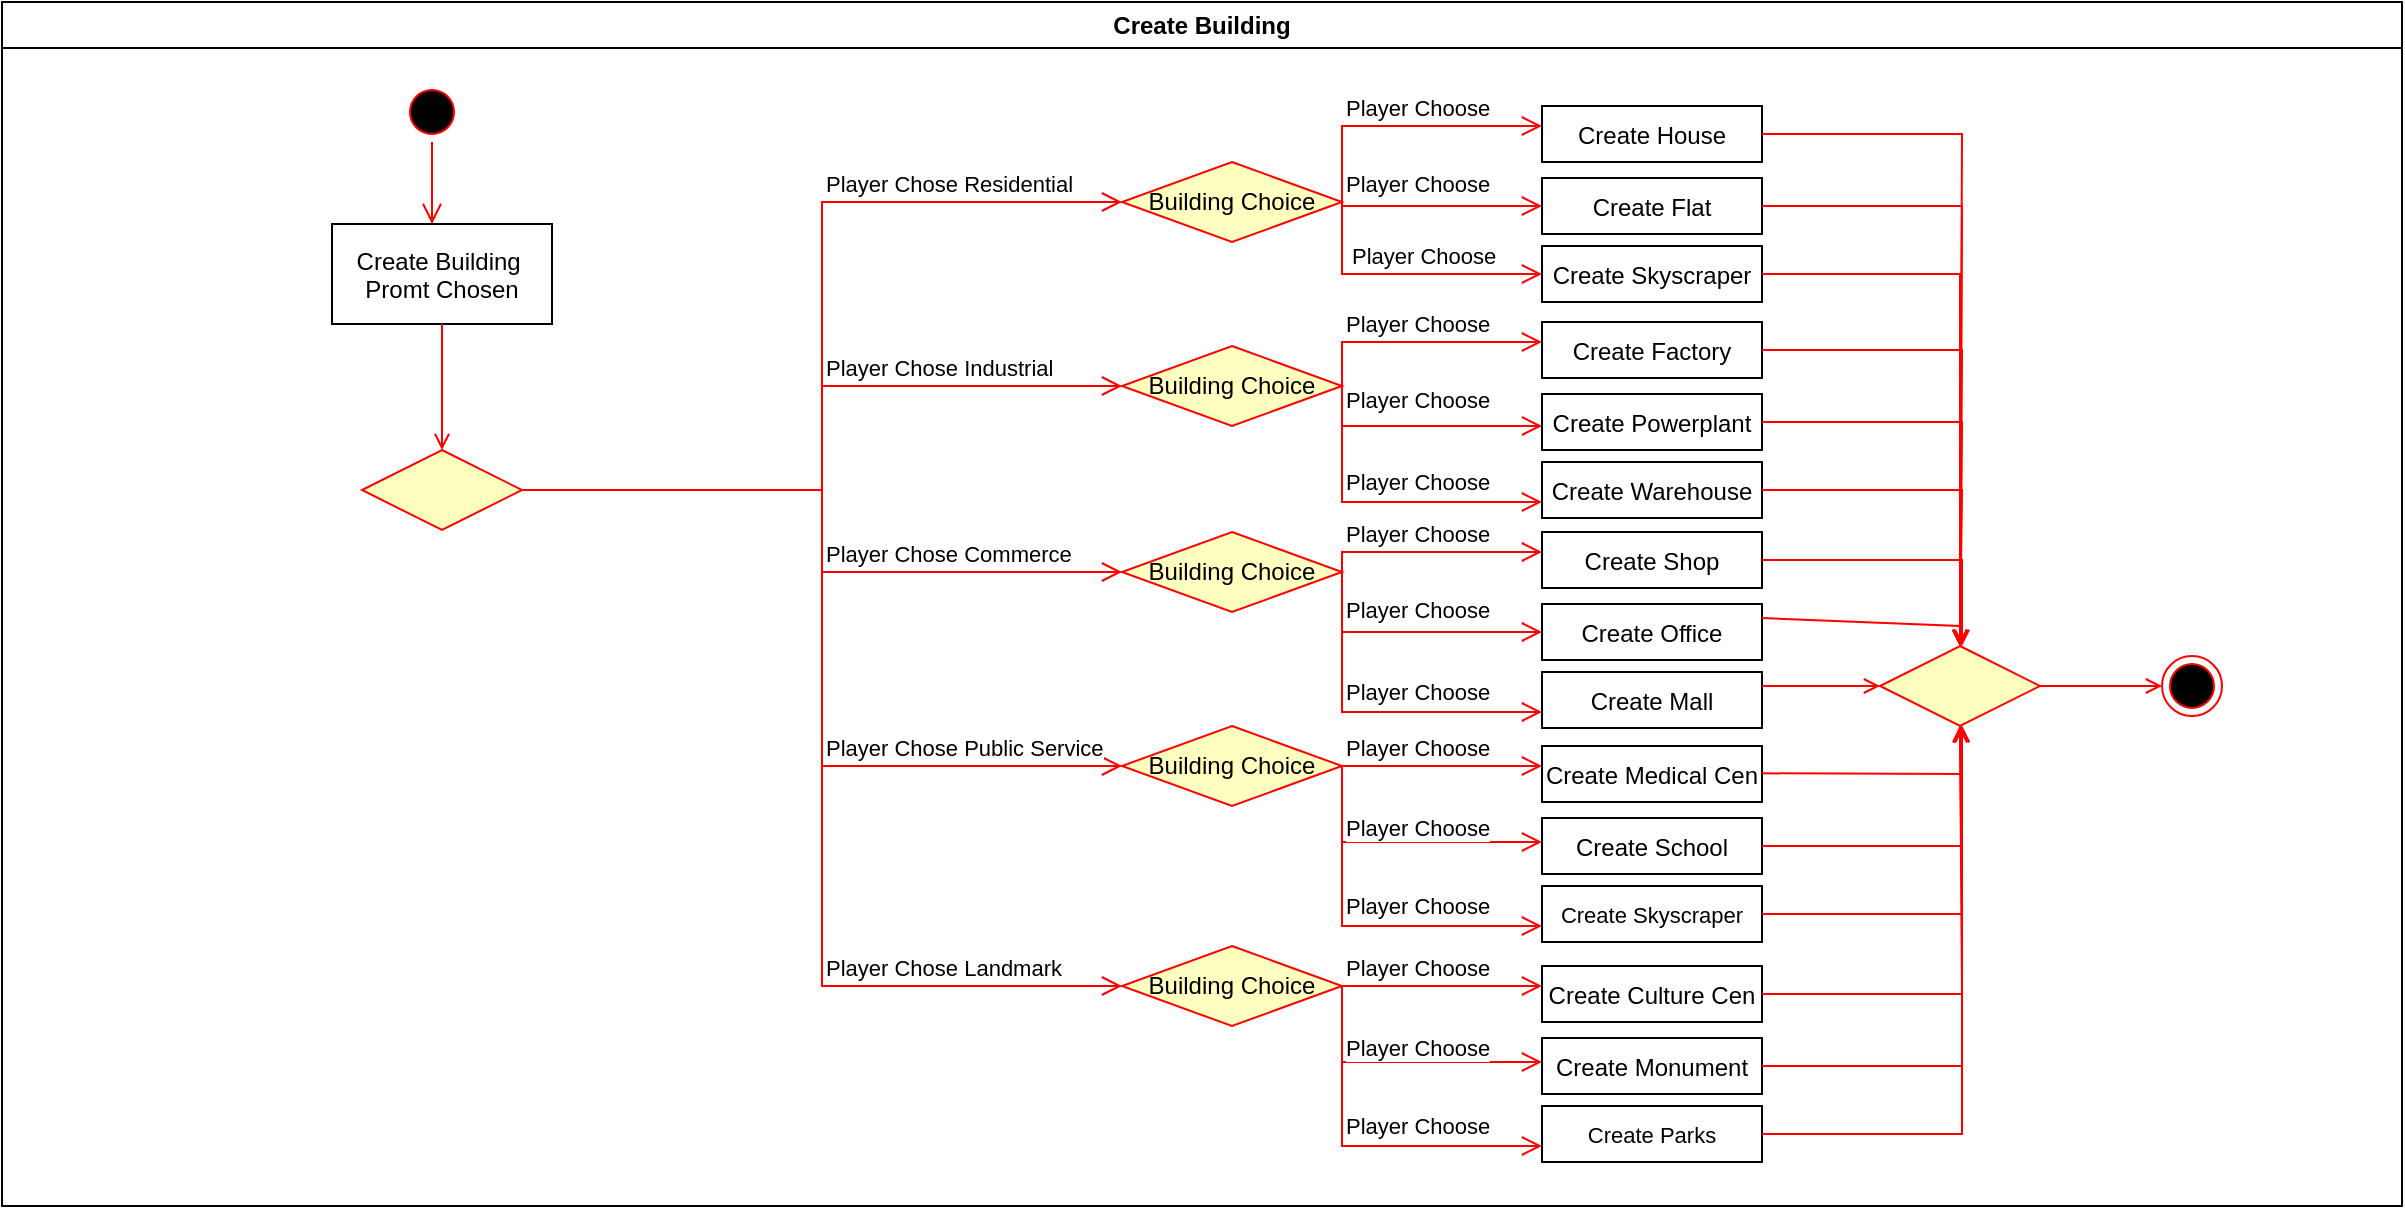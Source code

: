 <mxfile version="24.7.17">
  <diagram name="Page-1" id="e7e014a7-5840-1c2e-5031-d8a46d1fe8dd">
    <mxGraphModel dx="1032" dy="565" grid="1" gridSize="10" guides="1" tooltips="1" connect="1" arrows="1" fold="1" page="1" pageScale="1" pageWidth="1169" pageHeight="826" background="none" math="0" shadow="0">
      <root>
        <mxCell id="0" />
        <mxCell id="1" parent="0" />
        <mxCell id="2" value="Create Building" style="swimlane;whiteSpace=wrap;startSize=23;" parent="1" vertex="1">
          <mxGeometry x="150" y="128" width="1200" height="602" as="geometry" />
        </mxCell>
        <mxCell id="5" value="" style="ellipse;shape=startState;fillColor=#000000;strokeColor=#ff0000;" parent="2" vertex="1">
          <mxGeometry x="200" y="40" width="30" height="30" as="geometry" />
        </mxCell>
        <mxCell id="6" value="" style="edgeStyle=elbowEdgeStyle;elbow=horizontal;verticalAlign=bottom;endArrow=open;endSize=8;strokeColor=#FF0000;endFill=1;rounded=0" parent="2" source="5" target="7" edge="1">
          <mxGeometry x="100" y="40" as="geometry">
            <mxPoint x="115" y="110" as="targetPoint" />
          </mxGeometry>
        </mxCell>
        <mxCell id="7" value="Create Building &#xa;Promt Chosen" style="" parent="2" vertex="1">
          <mxGeometry x="165" y="111" width="110" height="50" as="geometry" />
        </mxCell>
        <mxCell id="9" value="" style="endArrow=open;strokeColor=#FF0000;endFill=1;rounded=0;entryX=0.5;entryY=0;entryDx=0;entryDy=0;" parent="2" source="7" target="dpdqgHvW-5lDKjuWNhoI-41" edge="1">
          <mxGeometry relative="1" as="geometry">
            <mxPoint x="115" y="220" as="targetPoint" />
            <Array as="points" />
          </mxGeometry>
        </mxCell>
        <mxCell id="dpdqgHvW-5lDKjuWNhoI-41" value="" style="rhombus;whiteSpace=wrap;html=1;fontColor=#000000;fillColor=#ffffc0;strokeColor=#ff0000;" parent="2" vertex="1">
          <mxGeometry x="180" y="224" width="80" height="40" as="geometry" />
        </mxCell>
        <mxCell id="dpdqgHvW-5lDKjuWNhoI-42" value="Player Chose Public Service" style="edgeStyle=orthogonalEdgeStyle;html=1;align=left;verticalAlign=bottom;endArrow=open;endSize=8;strokeColor=#ff0000;rounded=0;entryX=0;entryY=0.5;entryDx=0;entryDy=0;exitX=1;exitY=0.5;exitDx=0;exitDy=0;" parent="2" source="dpdqgHvW-5lDKjuWNhoI-41" target="dpdqgHvW-5lDKjuWNhoI-51" edge="1">
          <mxGeometry x="0.315" relative="1" as="geometry">
            <mxPoint x="405.62" y="222" as="targetPoint" />
            <mxPoint x="275.502" y="222.059" as="sourcePoint" />
            <mxPoint as="offset" />
          </mxGeometry>
        </mxCell>
        <mxCell id="dpdqgHvW-5lDKjuWNhoI-44" value="Player Chose Commerce" style="edgeStyle=orthogonalEdgeStyle;html=1;align=left;verticalAlign=bottom;endArrow=open;endSize=8;strokeColor=#ff0000;rounded=0;exitX=1;exitY=0.5;exitDx=0;exitDy=0;entryX=0;entryY=0.5;entryDx=0;entryDy=0;" parent="2" source="dpdqgHvW-5lDKjuWNhoI-41" target="dpdqgHvW-5lDKjuWNhoI-50" edge="1">
          <mxGeometry x="0.12" relative="1" as="geometry">
            <mxPoint x="405.62" y="112" as="targetPoint" />
            <mxPoint x="275.62" y="222" as="sourcePoint" />
            <mxPoint as="offset" />
          </mxGeometry>
        </mxCell>
        <mxCell id="dpdqgHvW-5lDKjuWNhoI-46" value="Player Chose Industrial" style="edgeStyle=orthogonalEdgeStyle;html=1;align=left;verticalAlign=bottom;endArrow=open;endSize=8;strokeColor=#ff0000;rounded=0;exitX=1;exitY=0.5;exitDx=0;exitDy=0;entryX=0;entryY=0.5;entryDx=0;entryDy=0;" parent="2" source="dpdqgHvW-5lDKjuWNhoI-41" target="dpdqgHvW-5lDKjuWNhoI-49" edge="1">
          <mxGeometry x="0.148" relative="1" as="geometry">
            <mxPoint x="405.62" y="134.58" as="targetPoint" />
            <mxPoint x="275.62" y="222" as="sourcePoint" />
            <mxPoint as="offset" />
          </mxGeometry>
        </mxCell>
        <mxCell id="dpdqgHvW-5lDKjuWNhoI-47" value="Player Chose Residential" style="edgeStyle=orthogonalEdgeStyle;html=1;align=left;verticalAlign=bottom;endArrow=open;endSize=8;strokeColor=#ff0000;rounded=0;exitX=1;exitY=0.5;exitDx=0;exitDy=0;entryX=0;entryY=0.5;entryDx=0;entryDy=0;" parent="2" source="dpdqgHvW-5lDKjuWNhoI-41" target="dpdqgHvW-5lDKjuWNhoI-48" edge="1">
          <mxGeometry x="0.324" relative="1" as="geometry">
            <mxPoint x="405.62" y="160" as="targetPoint" />
            <mxPoint x="275.62" y="222" as="sourcePoint" />
            <mxPoint as="offset" />
          </mxGeometry>
        </mxCell>
        <mxCell id="dpdqgHvW-5lDKjuWNhoI-48" value="Building Choice" style="rhombus;whiteSpace=wrap;html=1;fontColor=#000000;fillColor=#ffffc0;strokeColor=#ff0000;" parent="2" vertex="1">
          <mxGeometry x="560" y="80" width="110" height="40" as="geometry" />
        </mxCell>
        <mxCell id="dpdqgHvW-5lDKjuWNhoI-49" value="Building Choice" style="rhombus;whiteSpace=wrap;html=1;fontColor=#000000;fillColor=#ffffc0;strokeColor=#ff0000;" parent="2" vertex="1">
          <mxGeometry x="560" y="172" width="110" height="40" as="geometry" />
        </mxCell>
        <mxCell id="dpdqgHvW-5lDKjuWNhoI-50" value="Building Choice" style="rhombus;whiteSpace=wrap;html=1;fontColor=#000000;fillColor=#ffffc0;strokeColor=#ff0000;" parent="2" vertex="1">
          <mxGeometry x="560" y="265" width="110" height="40" as="geometry" />
        </mxCell>
        <mxCell id="dpdqgHvW-5lDKjuWNhoI-51" value="Building Choice" style="rhombus;whiteSpace=wrap;html=1;fontColor=#000000;fillColor=#ffffc0;strokeColor=#ff0000;" parent="2" vertex="1">
          <mxGeometry x="560" y="362" width="110" height="40" as="geometry" />
        </mxCell>
        <mxCell id="dpdqgHvW-5lDKjuWNhoI-54" value="Player Choose" style="edgeStyle=orthogonalEdgeStyle;html=1;align=left;verticalAlign=bottom;endArrow=open;endSize=8;strokeColor=#ff0000;rounded=0;" parent="2" edge="1">
          <mxGeometry x="-0.428" relative="1" as="geometry">
            <mxPoint x="770" y="62" as="targetPoint" />
            <mxPoint x="670" y="102" as="sourcePoint" />
            <mxPoint as="offset" />
            <Array as="points">
              <mxPoint x="670" y="62" />
            </Array>
          </mxGeometry>
        </mxCell>
        <mxCell id="dpdqgHvW-5lDKjuWNhoI-57" value="Create House" style="" parent="2" vertex="1">
          <mxGeometry x="770" y="52" width="110" height="28" as="geometry" />
        </mxCell>
        <mxCell id="dpdqgHvW-5lDKjuWNhoI-62" value="Create Flat" style="" parent="2" vertex="1">
          <mxGeometry x="770" y="88" width="110" height="28" as="geometry" />
        </mxCell>
        <mxCell id="dpdqgHvW-5lDKjuWNhoI-61" value="Create Skyscraper" style="" parent="2" vertex="1">
          <mxGeometry x="770" y="122" width="110" height="28" as="geometry" />
        </mxCell>
        <mxCell id="dpdqgHvW-5lDKjuWNhoI-69" value="Player Choose" style="edgeStyle=orthogonalEdgeStyle;html=1;align=left;verticalAlign=bottom;endArrow=open;endSize=8;strokeColor=#ff0000;rounded=0;" parent="2" edge="1">
          <mxGeometry x="-0.428" relative="1" as="geometry">
            <mxPoint x="770" y="170" as="targetPoint" />
            <mxPoint x="670" y="210" as="sourcePoint" />
            <mxPoint as="offset" />
            <Array as="points">
              <mxPoint x="670" y="170" />
            </Array>
          </mxGeometry>
        </mxCell>
        <mxCell id="dpdqgHvW-5lDKjuWNhoI-73" value="Player Choose" style="edgeStyle=orthogonalEdgeStyle;html=1;align=left;verticalAlign=bottom;endArrow=open;endSize=8;strokeColor=#ff0000;rounded=0;exitX=1;exitY=0.5;exitDx=0;exitDy=0;entryX=0.001;entryY=0.599;entryDx=0;entryDy=0;entryPerimeter=0;" parent="2" target="dpdqgHvW-5lDKjuWNhoI-88" edge="1">
          <mxGeometry x="-1" relative="1" as="geometry">
            <mxPoint x="770" y="210" as="targetPoint" />
            <mxPoint x="670" y="208" as="sourcePoint" />
            <mxPoint as="offset" />
            <Array as="points">
              <mxPoint x="670" y="212" />
              <mxPoint x="770" y="212" />
            </Array>
          </mxGeometry>
        </mxCell>
        <mxCell id="dpdqgHvW-5lDKjuWNhoI-74" value="Player Choose" style="edgeStyle=orthogonalEdgeStyle;html=1;align=left;verticalAlign=bottom;endArrow=open;endSize=8;strokeColor=#ff0000;rounded=0;exitX=1;exitY=0.5;exitDx=0;exitDy=0;" parent="2" edge="1">
          <mxGeometry x="-0.428" relative="1" as="geometry">
            <mxPoint x="770" y="250" as="targetPoint" />
            <mxPoint x="670" y="208" as="sourcePoint" />
            <mxPoint as="offset" />
            <Array as="points">
              <mxPoint x="670" y="250" />
              <mxPoint x="770" y="250" />
            </Array>
          </mxGeometry>
        </mxCell>
        <mxCell id="dpdqgHvW-5lDKjuWNhoI-75" value="Player Choose" style="edgeStyle=orthogonalEdgeStyle;html=1;align=left;verticalAlign=bottom;endArrow=open;endSize=8;strokeColor=#ff0000;rounded=0;" parent="2" edge="1">
          <mxGeometry x="-0.428" relative="1" as="geometry">
            <mxPoint x="770" y="275" as="targetPoint" />
            <mxPoint x="670" y="315" as="sourcePoint" />
            <mxPoint as="offset" />
            <Array as="points">
              <mxPoint x="670" y="275" />
            </Array>
          </mxGeometry>
        </mxCell>
        <mxCell id="dpdqgHvW-5lDKjuWNhoI-79" value="Player Choose" style="edgeStyle=orthogonalEdgeStyle;html=1;align=left;verticalAlign=bottom;endArrow=open;endSize=8;strokeColor=#ff0000;rounded=0;exitX=1;exitY=0.5;exitDx=0;exitDy=0;" parent="2" edge="1">
          <mxGeometry x="-1" relative="1" as="geometry">
            <mxPoint x="770" y="315" as="targetPoint" />
            <mxPoint x="670" y="313" as="sourcePoint" />
            <mxPoint as="offset" />
            <Array as="points">
              <mxPoint x="670" y="315" />
            </Array>
          </mxGeometry>
        </mxCell>
        <mxCell id="dpdqgHvW-5lDKjuWNhoI-80" value="Player Choose" style="edgeStyle=orthogonalEdgeStyle;html=1;align=left;verticalAlign=bottom;endArrow=open;endSize=8;strokeColor=#ff0000;rounded=0;exitX=1;exitY=0.5;exitDx=0;exitDy=0;" parent="2" edge="1">
          <mxGeometry x="-0.428" relative="1" as="geometry">
            <mxPoint x="770" y="355" as="targetPoint" />
            <mxPoint x="670" y="313" as="sourcePoint" />
            <mxPoint as="offset" />
            <Array as="points">
              <mxPoint x="670" y="355" />
              <mxPoint x="770" y="355" />
            </Array>
          </mxGeometry>
        </mxCell>
        <mxCell id="dpdqgHvW-5lDKjuWNhoI-81" value="Player Choose" style="edgeStyle=orthogonalEdgeStyle;html=1;align=left;verticalAlign=bottom;endArrow=open;endSize=8;strokeColor=#ff0000;rounded=0;" parent="2" edge="1">
          <mxGeometry x="-0.428" relative="1" as="geometry">
            <mxPoint x="770" y="382" as="targetPoint" />
            <mxPoint x="670" y="422" as="sourcePoint" />
            <mxPoint as="offset" />
            <Array as="points">
              <mxPoint x="670" y="382" />
            </Array>
          </mxGeometry>
        </mxCell>
        <mxCell id="dpdqgHvW-5lDKjuWNhoI-85" value="Player Choose" style="edgeStyle=orthogonalEdgeStyle;html=1;align=left;verticalAlign=bottom;endArrow=open;endSize=8;strokeColor=#ff0000;rounded=0;exitX=1;exitY=0.5;exitDx=0;exitDy=0;" parent="2" edge="1">
          <mxGeometry x="-1" y="-2" relative="1" as="geometry">
            <mxPoint x="770" y="420" as="targetPoint" />
            <mxPoint x="670" y="420" as="sourcePoint" />
            <mxPoint as="offset" />
            <Array as="points">
              <mxPoint x="720" y="420" />
              <mxPoint x="720" y="420" />
            </Array>
          </mxGeometry>
        </mxCell>
        <mxCell id="dpdqgHvW-5lDKjuWNhoI-86" value="Player Choose" style="edgeStyle=orthogonalEdgeStyle;html=1;align=left;verticalAlign=bottom;endArrow=open;endSize=8;strokeColor=#ff0000;rounded=0;exitX=1;exitY=0.5;exitDx=0;exitDy=0;" parent="2" edge="1">
          <mxGeometry x="-0.428" relative="1" as="geometry">
            <mxPoint x="770" y="462" as="targetPoint" />
            <mxPoint x="670" y="420" as="sourcePoint" />
            <mxPoint as="offset" />
            <Array as="points">
              <mxPoint x="670" y="462" />
              <mxPoint x="770" y="462" />
            </Array>
          </mxGeometry>
        </mxCell>
        <mxCell id="dpdqgHvW-5lDKjuWNhoI-87" value="Create Factory" style="" parent="2" vertex="1">
          <mxGeometry x="770" y="160" width="110" height="28" as="geometry" />
        </mxCell>
        <mxCell id="dpdqgHvW-5lDKjuWNhoI-88" value="Create Powerplant" style="" parent="2" vertex="1">
          <mxGeometry x="770" y="196" width="110" height="28" as="geometry" />
        </mxCell>
        <mxCell id="dpdqgHvW-5lDKjuWNhoI-89" value="Create Warehouse" style="" parent="2" vertex="1">
          <mxGeometry x="770" y="230" width="110" height="28" as="geometry" />
        </mxCell>
        <mxCell id="dpdqgHvW-5lDKjuWNhoI-90" value="Create Shop" style="" parent="2" vertex="1">
          <mxGeometry x="770" y="265" width="110" height="28" as="geometry" />
        </mxCell>
        <mxCell id="dpdqgHvW-5lDKjuWNhoI-91" value="Create Office" style="" parent="2" vertex="1">
          <mxGeometry x="770" y="301" width="110" height="28" as="geometry" />
        </mxCell>
        <mxCell id="dpdqgHvW-5lDKjuWNhoI-92" value="Create Mall" style="" parent="2" vertex="1">
          <mxGeometry x="770" y="335" width="110" height="28" as="geometry" />
        </mxCell>
        <mxCell id="dpdqgHvW-5lDKjuWNhoI-93" value="Create Medical Cen" style="" parent="2" vertex="1">
          <mxGeometry x="770" y="372" width="110" height="28" as="geometry" />
        </mxCell>
        <mxCell id="dpdqgHvW-5lDKjuWNhoI-94" value="Create School" style="" parent="2" vertex="1">
          <mxGeometry x="770" y="408" width="110" height="28" as="geometry" />
        </mxCell>
        <mxCell id="dpdqgHvW-5lDKjuWNhoI-95" value="Create Skyscraper" style="fontSize=11;" parent="2" vertex="1">
          <mxGeometry x="770" y="442" width="110" height="28" as="geometry" />
        </mxCell>
        <mxCell id="dpdqgHvW-5lDKjuWNhoI-97" value="Building Choice" style="rhombus;whiteSpace=wrap;html=1;fontColor=#000000;fillColor=#ffffc0;strokeColor=#ff0000;" parent="2" vertex="1">
          <mxGeometry x="560" y="472" width="110" height="40" as="geometry" />
        </mxCell>
        <mxCell id="dpdqgHvW-5lDKjuWNhoI-98" value="Player Choose" style="edgeStyle=orthogonalEdgeStyle;html=1;align=left;verticalAlign=bottom;endArrow=open;endSize=8;strokeColor=#ff0000;rounded=0;" parent="2" edge="1">
          <mxGeometry x="-0.428" relative="1" as="geometry">
            <mxPoint x="770" y="492" as="targetPoint" />
            <mxPoint x="670" y="532" as="sourcePoint" />
            <mxPoint as="offset" />
            <Array as="points">
              <mxPoint x="670" y="492" />
            </Array>
          </mxGeometry>
        </mxCell>
        <mxCell id="dpdqgHvW-5lDKjuWNhoI-99" value="Player Choose" style="edgeStyle=orthogonalEdgeStyle;html=1;align=left;verticalAlign=bottom;endArrow=open;endSize=8;strokeColor=#ff0000;rounded=0;exitX=1;exitY=0.5;exitDx=0;exitDy=0;" parent="2" edge="1">
          <mxGeometry x="-1" y="-2" relative="1" as="geometry">
            <mxPoint x="770" y="530" as="targetPoint" />
            <mxPoint x="670" y="530" as="sourcePoint" />
            <mxPoint as="offset" />
            <Array as="points">
              <mxPoint x="720" y="530" />
              <mxPoint x="720" y="530" />
            </Array>
          </mxGeometry>
        </mxCell>
        <mxCell id="dpdqgHvW-5lDKjuWNhoI-100" value="Player Choose" style="edgeStyle=orthogonalEdgeStyle;html=1;align=left;verticalAlign=bottom;endArrow=open;endSize=8;strokeColor=#ff0000;rounded=0;exitX=1;exitY=0.5;exitDx=0;exitDy=0;" parent="2" edge="1">
          <mxGeometry x="-0.428" relative="1" as="geometry">
            <mxPoint x="770" y="572" as="targetPoint" />
            <mxPoint x="670" y="530" as="sourcePoint" />
            <mxPoint as="offset" />
            <Array as="points">
              <mxPoint x="670" y="572" />
              <mxPoint x="770" y="572" />
            </Array>
          </mxGeometry>
        </mxCell>
        <mxCell id="dpdqgHvW-5lDKjuWNhoI-101" value="Create Culture Cen" style="" parent="2" vertex="1">
          <mxGeometry x="770" y="482" width="110" height="28" as="geometry" />
        </mxCell>
        <mxCell id="dpdqgHvW-5lDKjuWNhoI-102" value="Create Monument" style="" parent="2" vertex="1">
          <mxGeometry x="770" y="518" width="110" height="28" as="geometry" />
        </mxCell>
        <mxCell id="dpdqgHvW-5lDKjuWNhoI-103" value="Create Parks" style="fontSize=11;" parent="2" vertex="1">
          <mxGeometry x="770" y="552" width="110" height="28" as="geometry" />
        </mxCell>
        <mxCell id="dpdqgHvW-5lDKjuWNhoI-104" value="Player Chose Landmark" style="edgeStyle=orthogonalEdgeStyle;html=1;align=left;verticalAlign=bottom;endArrow=open;endSize=8;strokeColor=#ff0000;rounded=0;exitX=1;exitY=0.5;exitDx=0;exitDy=0;entryX=0;entryY=0.5;entryDx=0;entryDy=0;" parent="2" source="dpdqgHvW-5lDKjuWNhoI-41" target="dpdqgHvW-5lDKjuWNhoI-97" edge="1">
          <mxGeometry x="0.453" relative="1" as="geometry">
            <mxPoint x="474.38" y="512" as="targetPoint" />
            <mxPoint x="190" y="449" as="sourcePoint" />
            <mxPoint as="offset" />
          </mxGeometry>
        </mxCell>
        <mxCell id="dpdqgHvW-5lDKjuWNhoI-106" value="" style="rhombus;whiteSpace=wrap;html=1;fontColor=#000000;fillColor=#ffffc0;strokeColor=#ff0000;" parent="2" vertex="1">
          <mxGeometry x="939" y="322" width="80" height="40" as="geometry" />
        </mxCell>
        <mxCell id="dpdqgHvW-5lDKjuWNhoI-107" value="" style="ellipse;html=1;shape=endState;fillColor=#000000;strokeColor=#ff0000;" parent="2" vertex="1">
          <mxGeometry x="1080" y="327" width="30" height="30" as="geometry" />
        </mxCell>
        <mxCell id="dpdqgHvW-5lDKjuWNhoI-108" value="" style="endArrow=open;strokeColor=#FF0000;endFill=1;rounded=0;entryX=0;entryY=0.5;entryDx=0;entryDy=0;exitX=1;exitY=0.5;exitDx=0;exitDy=0;" parent="2" source="dpdqgHvW-5lDKjuWNhoI-106" target="dpdqgHvW-5lDKjuWNhoI-107" edge="1">
          <mxGeometry relative="1" as="geometry">
            <mxPoint x="975" y="202" as="sourcePoint" />
            <mxPoint x="920" y="265" as="targetPoint" />
            <Array as="points" />
          </mxGeometry>
        </mxCell>
        <mxCell id="dpdqgHvW-5lDKjuWNhoI-109" value="" style="endArrow=open;strokeColor=#FF0000;endFill=1;rounded=0;entryX=0.5;entryY=0;entryDx=0;entryDy=0;exitX=1;exitY=0.5;exitDx=0;exitDy=0;" parent="2" source="dpdqgHvW-5lDKjuWNhoI-57" target="dpdqgHvW-5lDKjuWNhoI-106" edge="1">
          <mxGeometry relative="1" as="geometry">
            <mxPoint x="960" y="143" as="sourcePoint" />
            <mxPoint x="959.5" y="205.5" as="targetPoint" />
            <Array as="points">
              <mxPoint x="980" y="66" />
            </Array>
          </mxGeometry>
        </mxCell>
        <mxCell id="dpdqgHvW-5lDKjuWNhoI-111" value="" style="endArrow=open;strokeColor=#FF0000;endFill=1;rounded=0;exitX=1;exitY=0.5;exitDx=0;exitDy=0;" parent="2" source="dpdqgHvW-5lDKjuWNhoI-61" edge="1">
          <mxGeometry relative="1" as="geometry">
            <mxPoint x="880" y="144" as="sourcePoint" />
            <mxPoint x="979" y="322" as="targetPoint" />
            <Array as="points">
              <mxPoint x="979" y="136" />
            </Array>
          </mxGeometry>
        </mxCell>
        <mxCell id="dpdqgHvW-5lDKjuWNhoI-110" value="" style="endArrow=open;strokeColor=#FF0000;endFill=1;rounded=0;entryX=0.5;entryY=0;entryDx=0;entryDy=0;exitX=1;exitY=0.5;exitDx=0;exitDy=0;" parent="2" source="dpdqgHvW-5lDKjuWNhoI-62" target="dpdqgHvW-5lDKjuWNhoI-106" edge="1">
          <mxGeometry relative="1" as="geometry">
            <mxPoint x="890" y="76" as="sourcePoint" />
            <mxPoint x="989" y="332" as="targetPoint" />
            <Array as="points">
              <mxPoint x="980" y="102" />
            </Array>
          </mxGeometry>
        </mxCell>
        <mxCell id="dpdqgHvW-5lDKjuWNhoI-162" value="" style="endArrow=open;strokeColor=#FF0000;endFill=1;rounded=0;exitX=1;exitY=0.5;exitDx=0;exitDy=0;entryX=0.5;entryY=0;entryDx=0;entryDy=0;" parent="2" source="dpdqgHvW-5lDKjuWNhoI-87" target="dpdqgHvW-5lDKjuWNhoI-106" edge="1">
          <mxGeometry relative="1" as="geometry">
            <mxPoint x="890" y="176" as="sourcePoint" />
            <mxPoint x="989" y="362" as="targetPoint" />
            <Array as="points">
              <mxPoint x="980" y="174" />
            </Array>
          </mxGeometry>
        </mxCell>
        <mxCell id="dpdqgHvW-5lDKjuWNhoI-163" value="" style="endArrow=open;strokeColor=#FF0000;endFill=1;rounded=0;exitX=1;exitY=0.5;exitDx=0;exitDy=0;entryX=0.5;entryY=0;entryDx=0;entryDy=0;" parent="2" source="dpdqgHvW-5lDKjuWNhoI-88" target="dpdqgHvW-5lDKjuWNhoI-106" edge="1">
          <mxGeometry relative="1" as="geometry">
            <mxPoint x="900" y="156" as="sourcePoint" />
            <mxPoint x="999" y="342" as="targetPoint" />
            <Array as="points">
              <mxPoint x="980" y="210" />
            </Array>
          </mxGeometry>
        </mxCell>
        <mxCell id="dpdqgHvW-5lDKjuWNhoI-164" value="" style="endArrow=open;strokeColor=#FF0000;endFill=1;rounded=0;exitX=1;exitY=0.5;exitDx=0;exitDy=0;entryX=0.5;entryY=0;entryDx=0;entryDy=0;" parent="2" source="dpdqgHvW-5lDKjuWNhoI-89" target="dpdqgHvW-5lDKjuWNhoI-106" edge="1">
          <mxGeometry relative="1" as="geometry">
            <mxPoint x="910" y="166" as="sourcePoint" />
            <mxPoint x="1009" y="352" as="targetPoint" />
            <Array as="points">
              <mxPoint x="980" y="244" />
            </Array>
          </mxGeometry>
        </mxCell>
        <mxCell id="dpdqgHvW-5lDKjuWNhoI-166" value="" style="endArrow=open;strokeColor=#FF0000;endFill=1;rounded=0;exitX=1;exitY=0.25;exitDx=0;exitDy=0;entryX=0.5;entryY=0;entryDx=0;entryDy=0;" parent="2" source="dpdqgHvW-5lDKjuWNhoI-91" target="dpdqgHvW-5lDKjuWNhoI-106" edge="1">
          <mxGeometry relative="1" as="geometry">
            <mxPoint x="890" y="289" as="sourcePoint" />
            <mxPoint x="990" y="332" as="targetPoint" />
            <Array as="points">
              <mxPoint x="979" y="312" />
            </Array>
          </mxGeometry>
        </mxCell>
        <mxCell id="dpdqgHvW-5lDKjuWNhoI-167" value="" style="endArrow=open;strokeColor=#FF0000;endFill=1;rounded=0;exitX=1;exitY=0.25;exitDx=0;exitDy=0;entryX=0;entryY=0.5;entryDx=0;entryDy=0;" parent="2" source="dpdqgHvW-5lDKjuWNhoI-92" target="dpdqgHvW-5lDKjuWNhoI-106" edge="1">
          <mxGeometry relative="1" as="geometry">
            <mxPoint x="890" y="289" as="sourcePoint" />
            <mxPoint x="990" y="332" as="targetPoint" />
            <Array as="points">
              <mxPoint x="910" y="342" />
            </Array>
          </mxGeometry>
        </mxCell>
        <mxCell id="dpdqgHvW-5lDKjuWNhoI-168" value="" style="endArrow=open;strokeColor=#FF0000;endFill=1;rounded=0;exitX=1;exitY=0.25;exitDx=0;exitDy=0;entryX=0.5;entryY=1;entryDx=0;entryDy=0;" parent="2" target="dpdqgHvW-5lDKjuWNhoI-106" edge="1">
          <mxGeometry relative="1" as="geometry">
            <mxPoint x="880" y="385.66" as="sourcePoint" />
            <mxPoint x="939" y="385.66" as="targetPoint" />
            <Array as="points">
              <mxPoint x="980" y="386" />
            </Array>
          </mxGeometry>
        </mxCell>
        <mxCell id="dpdqgHvW-5lDKjuWNhoI-170" value="" style="endArrow=open;strokeColor=#FF0000;endFill=1;rounded=0;exitX=1;exitY=0.5;exitDx=0;exitDy=0;entryX=0.5;entryY=1;entryDx=0;entryDy=0;" parent="2" source="dpdqgHvW-5lDKjuWNhoI-95" target="dpdqgHvW-5lDKjuWNhoI-106" edge="1">
          <mxGeometry relative="1" as="geometry">
            <mxPoint x="900" y="405.66" as="sourcePoint" />
            <mxPoint x="999" y="382" as="targetPoint" />
            <Array as="points">
              <mxPoint x="980" y="456" />
            </Array>
          </mxGeometry>
        </mxCell>
        <mxCell id="dpdqgHvW-5lDKjuWNhoI-171" value="" style="endArrow=open;strokeColor=#FF0000;endFill=1;rounded=0;exitX=1;exitY=0.5;exitDx=0;exitDy=0;entryX=0.5;entryY=1;entryDx=0;entryDy=0;" parent="2" source="dpdqgHvW-5lDKjuWNhoI-101" target="dpdqgHvW-5lDKjuWNhoI-106" edge="1">
          <mxGeometry relative="1" as="geometry">
            <mxPoint x="910" y="415.66" as="sourcePoint" />
            <mxPoint x="1009" y="392" as="targetPoint" />
            <Array as="points">
              <mxPoint x="980" y="496" />
            </Array>
          </mxGeometry>
        </mxCell>
        <mxCell id="dpdqgHvW-5lDKjuWNhoI-55" value="Player Choose" style="edgeStyle=orthogonalEdgeStyle;html=1;align=left;verticalAlign=bottom;endArrow=open;endSize=8;strokeColor=#ff0000;rounded=0;exitX=1;exitY=0.5;exitDx=0;exitDy=0;entryX=0;entryY=0.5;entryDx=0;entryDy=0;" parent="2" source="dpdqgHvW-5lDKjuWNhoI-48" target="dpdqgHvW-5lDKjuWNhoI-62" edge="1">
          <mxGeometry x="-1" relative="1" as="geometry">
            <mxPoint x="750" y="102" as="targetPoint" />
            <mxPoint x="800" y="112" as="sourcePoint" />
            <mxPoint as="offset" />
            <Array as="points">
              <mxPoint x="670" y="102" />
            </Array>
          </mxGeometry>
        </mxCell>
        <mxCell id="dpdqgHvW-5lDKjuWNhoI-56" value="Player Choose" style="edgeStyle=orthogonalEdgeStyle;html=1;align=left;verticalAlign=bottom;endArrow=open;endSize=8;strokeColor=#ff0000;rounded=0;exitX=1;exitY=0.5;exitDx=0;exitDy=0;entryX=0;entryY=0.5;entryDx=0;entryDy=0;" parent="2" source="dpdqgHvW-5lDKjuWNhoI-48" target="dpdqgHvW-5lDKjuWNhoI-61" edge="1">
          <mxGeometry x="-0.428" relative="1" as="geometry">
            <mxPoint x="780" y="142" as="targetPoint" />
            <mxPoint x="720" y="162.02" as="sourcePoint" />
            <mxPoint as="offset" />
            <Array as="points">
              <mxPoint x="670" y="136" />
            </Array>
          </mxGeometry>
        </mxCell>
        <mxCell id="dpdqgHvW-5lDKjuWNhoI-165" value="" style="endArrow=open;strokeColor=#FF0000;endFill=1;rounded=0;exitX=1;exitY=0.5;exitDx=0;exitDy=0;" parent="1" source="dpdqgHvW-5lDKjuWNhoI-90" edge="1">
          <mxGeometry relative="1" as="geometry">
            <mxPoint x="1040" y="382" as="sourcePoint" />
            <mxPoint x="1130" y="450" as="targetPoint" />
            <Array as="points">
              <mxPoint x="1130" y="407" />
            </Array>
          </mxGeometry>
        </mxCell>
        <mxCell id="dpdqgHvW-5lDKjuWNhoI-169" value="" style="endArrow=open;strokeColor=#FF0000;endFill=1;rounded=0;exitX=1;exitY=0.5;exitDx=0;exitDy=0;" parent="1" source="dpdqgHvW-5lDKjuWNhoI-94" edge="1">
          <mxGeometry relative="1" as="geometry">
            <mxPoint x="1040" y="523.66" as="sourcePoint" />
            <mxPoint x="1130" y="490" as="targetPoint" />
            <Array as="points">
              <mxPoint x="1130" y="550" />
            </Array>
          </mxGeometry>
        </mxCell>
        <mxCell id="dpdqgHvW-5lDKjuWNhoI-172" value="" style="endArrow=open;strokeColor=#FF0000;endFill=1;rounded=0;exitX=1;exitY=0.5;exitDx=0;exitDy=0;" parent="1" source="dpdqgHvW-5lDKjuWNhoI-102" edge="1">
          <mxGeometry relative="1" as="geometry">
            <mxPoint x="1070" y="553.66" as="sourcePoint" />
            <mxPoint x="1130" y="490" as="targetPoint" />
            <Array as="points">
              <mxPoint x="1130" y="660" />
            </Array>
          </mxGeometry>
        </mxCell>
        <mxCell id="dpdqgHvW-5lDKjuWNhoI-173" value="" style="endArrow=open;strokeColor=#FF0000;endFill=1;rounded=0;exitX=1;exitY=0.5;exitDx=0;exitDy=0;" parent="1" source="dpdqgHvW-5lDKjuWNhoI-103" edge="1">
          <mxGeometry relative="1" as="geometry">
            <mxPoint x="1080" y="563.66" as="sourcePoint" />
            <mxPoint x="1130" y="490" as="targetPoint" />
            <Array as="points">
              <mxPoint x="1130" y="694" />
            </Array>
          </mxGeometry>
        </mxCell>
      </root>
    </mxGraphModel>
  </diagram>
</mxfile>
